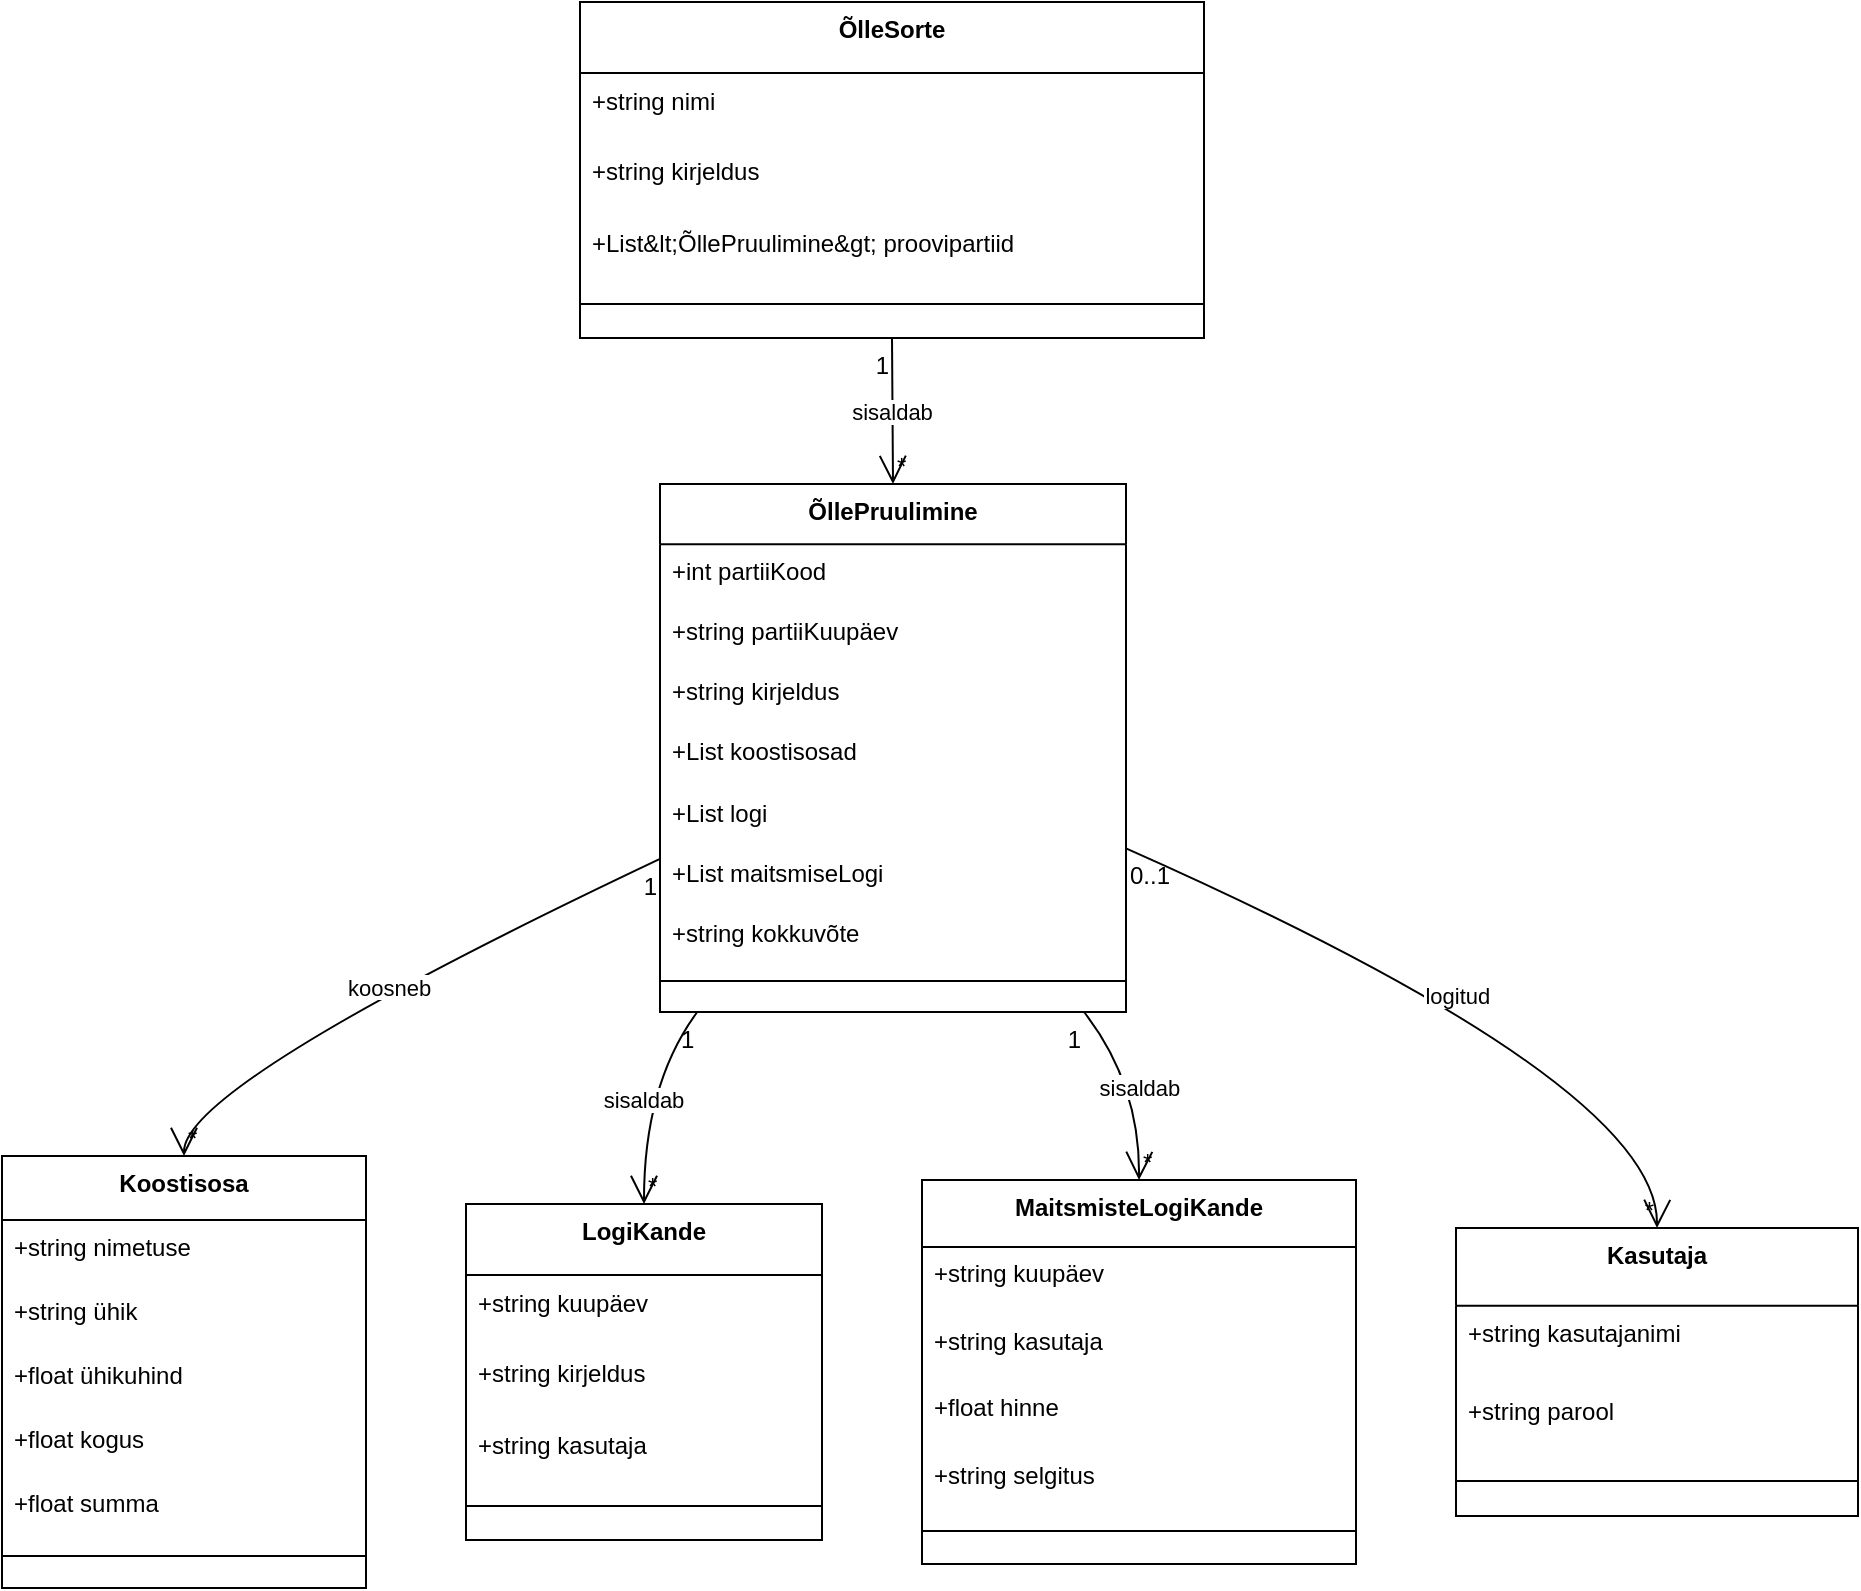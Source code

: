 <mxfile version="28.2.8">
  <diagram id="B31Ut8wu8ZViNvtE43jH" name="Page-1">
    <mxGraphModel dx="1395" dy="816" grid="1" gridSize="10" guides="1" tooltips="1" connect="1" arrows="1" fold="1" page="1" pageScale="1" pageWidth="827" pageHeight="1169" math="0" shadow="0">
      <root>
        <mxCell id="0" />
        <mxCell id="1" parent="0" />
        <mxCell id="2" value="ÕllePruulimine" style="swimlane;fontStyle=1;align=center;verticalAlign=top;childLayout=stackLayout;horizontal=1;startSize=30.118;horizontalStack=0;resizeParent=1;resizeParentMax=0;resizeLast=0;collapsible=0;marginBottom=0;" parent="1" vertex="1">
          <mxGeometry x="337" y="249" width="233" height="264" as="geometry" />
        </mxCell>
        <mxCell id="3" value="+int partiiKood" style="text;strokeColor=none;fillColor=none;align=left;verticalAlign=top;spacingLeft=4;spacingRight=4;overflow=hidden;rotatable=0;points=[[0,0.5],[1,0.5]];portConstraint=eastwest;" parent="2" vertex="1">
          <mxGeometry y="30" width="233" height="30" as="geometry" />
        </mxCell>
        <mxCell id="4" value="+string partiiKuupäev" style="text;strokeColor=none;fillColor=none;align=left;verticalAlign=top;spacingLeft=4;spacingRight=4;overflow=hidden;rotatable=0;points=[[0,0.5],[1,0.5]];portConstraint=eastwest;" parent="2" vertex="1">
          <mxGeometry y="60" width="233" height="30" as="geometry" />
        </mxCell>
        <mxCell id="5" value="+string kirjeldus" style="text;strokeColor=none;fillColor=none;align=left;verticalAlign=top;spacingLeft=4;spacingRight=4;overflow=hidden;rotatable=0;points=[[0,0.5],[1,0.5]];portConstraint=eastwest;" parent="2" vertex="1">
          <mxGeometry y="90" width="233" height="30" as="geometry" />
        </mxCell>
        <mxCell id="6" value="+List koostisosad" style="text;strokeColor=none;fillColor=none;align=left;verticalAlign=top;spacingLeft=4;spacingRight=4;overflow=hidden;rotatable=0;points=[[0,0.5],[1,0.5]];portConstraint=eastwest;" parent="2" vertex="1">
          <mxGeometry y="120" width="233" height="30" as="geometry" />
        </mxCell>
        <mxCell id="7" value="+List logi" style="text;strokeColor=none;fillColor=none;align=left;verticalAlign=top;spacingLeft=4;spacingRight=4;overflow=hidden;rotatable=0;points=[[0,0.5],[1,0.5]];portConstraint=eastwest;" parent="2" vertex="1">
          <mxGeometry y="151" width="233" height="30" as="geometry" />
        </mxCell>
        <mxCell id="8" value="+List maitsmiseLogi" style="text;strokeColor=none;fillColor=none;align=left;verticalAlign=top;spacingLeft=4;spacingRight=4;overflow=hidden;rotatable=0;points=[[0,0.5],[1,0.5]];portConstraint=eastwest;" parent="2" vertex="1">
          <mxGeometry y="181" width="233" height="30" as="geometry" />
        </mxCell>
        <mxCell id="9" value="+string kokkuvõte" style="text;strokeColor=none;fillColor=none;align=left;verticalAlign=top;spacingLeft=4;spacingRight=4;overflow=hidden;rotatable=0;points=[[0,0.5],[1,0.5]];portConstraint=eastwest;" parent="2" vertex="1">
          <mxGeometry y="211" width="233" height="30" as="geometry" />
        </mxCell>
        <mxCell id="10" style="line;strokeWidth=1;fillColor=none;align=left;verticalAlign=middle;spacingTop=-1;spacingLeft=3;spacingRight=3;rotatable=0;labelPosition=right;points=[];portConstraint=eastwest;strokeColor=inherit;" parent="2" vertex="1">
          <mxGeometry y="241" width="233" height="15" as="geometry" />
        </mxCell>
        <mxCell id="11" value="Koostisosa" style="swimlane;fontStyle=1;align=center;verticalAlign=top;childLayout=stackLayout;horizontal=1;startSize=32;horizontalStack=0;resizeParent=1;resizeParentMax=0;resizeLast=0;collapsible=0;marginBottom=0;" parent="1" vertex="1">
          <mxGeometry x="8" y="585" width="182" height="216" as="geometry" />
        </mxCell>
        <mxCell id="12" value="+string nimetuse" style="text;strokeColor=none;fillColor=none;align=left;verticalAlign=top;spacingLeft=4;spacingRight=4;overflow=hidden;rotatable=0;points=[[0,0.5],[1,0.5]];portConstraint=eastwest;" parent="11" vertex="1">
          <mxGeometry y="32" width="182" height="32" as="geometry" />
        </mxCell>
        <mxCell id="13" value="+string ühik" style="text;strokeColor=none;fillColor=none;align=left;verticalAlign=top;spacingLeft=4;spacingRight=4;overflow=hidden;rotatable=0;points=[[0,0.5],[1,0.5]];portConstraint=eastwest;" parent="11" vertex="1">
          <mxGeometry y="64" width="182" height="32" as="geometry" />
        </mxCell>
        <mxCell id="14" value="+float ühikuhind" style="text;strokeColor=none;fillColor=none;align=left;verticalAlign=top;spacingLeft=4;spacingRight=4;overflow=hidden;rotatable=0;points=[[0,0.5],[1,0.5]];portConstraint=eastwest;" parent="11" vertex="1">
          <mxGeometry y="96" width="182" height="32" as="geometry" />
        </mxCell>
        <mxCell id="15" value="+float kogus" style="text;strokeColor=none;fillColor=none;align=left;verticalAlign=top;spacingLeft=4;spacingRight=4;overflow=hidden;rotatable=0;points=[[0,0.5],[1,0.5]];portConstraint=eastwest;" parent="11" vertex="1">
          <mxGeometry y="128" width="182" height="32" as="geometry" />
        </mxCell>
        <mxCell id="16" value="+float summa" style="text;strokeColor=none;fillColor=none;align=left;verticalAlign=top;spacingLeft=4;spacingRight=4;overflow=hidden;rotatable=0;points=[[0,0.5],[1,0.5]];portConstraint=eastwest;" parent="11" vertex="1">
          <mxGeometry y="160" width="182" height="32" as="geometry" />
        </mxCell>
        <mxCell id="17" style="line;strokeWidth=1;fillColor=none;align=left;verticalAlign=middle;spacingTop=-1;spacingLeft=3;spacingRight=3;rotatable=0;labelPosition=right;points=[];portConstraint=eastwest;strokeColor=inherit;" parent="11" vertex="1">
          <mxGeometry y="192" width="182" height="16" as="geometry" />
        </mxCell>
        <mxCell id="18" value="LogiKande" style="swimlane;fontStyle=1;align=center;verticalAlign=top;childLayout=stackLayout;horizontal=1;startSize=35.556;horizontalStack=0;resizeParent=1;resizeParentMax=0;resizeLast=0;collapsible=0;marginBottom=0;" parent="1" vertex="1">
          <mxGeometry x="240" y="609" width="178" height="168" as="geometry" />
        </mxCell>
        <mxCell id="19" value="+string kuupäev" style="text;strokeColor=none;fillColor=none;align=left;verticalAlign=top;spacingLeft=4;spacingRight=4;overflow=hidden;rotatable=0;points=[[0,0.5],[1,0.5]];portConstraint=eastwest;" parent="18" vertex="1">
          <mxGeometry y="36" width="178" height="36" as="geometry" />
        </mxCell>
        <mxCell id="20" value="+string kirjeldus" style="text;strokeColor=none;fillColor=none;align=left;verticalAlign=top;spacingLeft=4;spacingRight=4;overflow=hidden;rotatable=0;points=[[0,0.5],[1,0.5]];portConstraint=eastwest;" parent="18" vertex="1">
          <mxGeometry y="71" width="178" height="36" as="geometry" />
        </mxCell>
        <mxCell id="21" value="+string kasutaja" style="text;strokeColor=none;fillColor=none;align=left;verticalAlign=top;spacingLeft=4;spacingRight=4;overflow=hidden;rotatable=0;points=[[0,0.5],[1,0.5]];portConstraint=eastwest;" parent="18" vertex="1">
          <mxGeometry y="107" width="178" height="36" as="geometry" />
        </mxCell>
        <mxCell id="22" style="line;strokeWidth=1;fillColor=none;align=left;verticalAlign=middle;spacingTop=-1;spacingLeft=3;spacingRight=3;rotatable=0;labelPosition=right;points=[];portConstraint=eastwest;strokeColor=inherit;" parent="18" vertex="1">
          <mxGeometry y="142" width="178" height="18" as="geometry" />
        </mxCell>
        <mxCell id="23" value="MaitsmisteLogiKande" style="swimlane;fontStyle=1;align=center;verticalAlign=top;childLayout=stackLayout;horizontal=1;startSize=33.455;horizontalStack=0;resizeParent=1;resizeParentMax=0;resizeLast=0;collapsible=0;marginBottom=0;" parent="1" vertex="1">
          <mxGeometry x="468" y="597" width="217" height="192" as="geometry" />
        </mxCell>
        <mxCell id="24" value="+string kuupäev" style="text;strokeColor=none;fillColor=none;align=left;verticalAlign=top;spacingLeft=4;spacingRight=4;overflow=hidden;rotatable=0;points=[[0,0.5],[1,0.5]];portConstraint=eastwest;" parent="23" vertex="1">
          <mxGeometry y="33" width="217" height="33" as="geometry" />
        </mxCell>
        <mxCell id="25" value="+string kasutaja" style="text;strokeColor=none;fillColor=none;align=left;verticalAlign=top;spacingLeft=4;spacingRight=4;overflow=hidden;rotatable=0;points=[[0,0.5],[1,0.5]];portConstraint=eastwest;" parent="23" vertex="1">
          <mxGeometry y="67" width="217" height="33" as="geometry" />
        </mxCell>
        <mxCell id="26" value="+float hinne" style="text;strokeColor=none;fillColor=none;align=left;verticalAlign=top;spacingLeft=4;spacingRight=4;overflow=hidden;rotatable=0;points=[[0,0.5],[1,0.5]];portConstraint=eastwest;" parent="23" vertex="1">
          <mxGeometry y="100" width="217" height="33" as="geometry" />
        </mxCell>
        <mxCell id="27" value="+string selgitus" style="text;strokeColor=none;fillColor=none;align=left;verticalAlign=top;spacingLeft=4;spacingRight=4;overflow=hidden;rotatable=0;points=[[0,0.5],[1,0.5]];portConstraint=eastwest;" parent="23" vertex="1">
          <mxGeometry y="134" width="217" height="33" as="geometry" />
        </mxCell>
        <mxCell id="28" style="line;strokeWidth=1;fillColor=none;align=left;verticalAlign=middle;spacingTop=-1;spacingLeft=3;spacingRight=3;rotatable=0;labelPosition=right;points=[];portConstraint=eastwest;strokeColor=inherit;" parent="23" vertex="1">
          <mxGeometry y="167" width="217" height="17" as="geometry" />
        </mxCell>
        <mxCell id="29" value="ÕlleSorte" style="swimlane;fontStyle=1;align=center;verticalAlign=top;childLayout=stackLayout;horizontal=1;startSize=35.556;horizontalStack=0;resizeParent=1;resizeParentMax=0;resizeLast=0;collapsible=0;marginBottom=0;" parent="1" vertex="1">
          <mxGeometry x="297" y="8" width="312" height="168" as="geometry" />
        </mxCell>
        <mxCell id="30" value="+string nimi" style="text;strokeColor=none;fillColor=none;align=left;verticalAlign=top;spacingLeft=4;spacingRight=4;overflow=hidden;rotatable=0;points=[[0,0.5],[1,0.5]];portConstraint=eastwest;" parent="29" vertex="1">
          <mxGeometry y="36" width="312" height="36" as="geometry" />
        </mxCell>
        <mxCell id="31" value="+string kirjeldus" style="text;strokeColor=none;fillColor=none;align=left;verticalAlign=top;spacingLeft=4;spacingRight=4;overflow=hidden;rotatable=0;points=[[0,0.5],[1,0.5]];portConstraint=eastwest;" parent="29" vertex="1">
          <mxGeometry y="71" width="312" height="36" as="geometry" />
        </mxCell>
        <mxCell id="32" value="+List&amp;lt;ÕllePruulimine&amp;gt; proovipartiid" style="text;strokeColor=none;fillColor=none;align=left;verticalAlign=top;spacingLeft=4;spacingRight=4;overflow=hidden;rotatable=0;points=[[0,0.5],[1,0.5]];portConstraint=eastwest;" parent="29" vertex="1">
          <mxGeometry y="107" width="312" height="36" as="geometry" />
        </mxCell>
        <mxCell id="33" style="line;strokeWidth=1;fillColor=none;align=left;verticalAlign=middle;spacingTop=-1;spacingLeft=3;spacingRight=3;rotatable=0;labelPosition=right;points=[];portConstraint=eastwest;strokeColor=inherit;" parent="29" vertex="1">
          <mxGeometry y="142" width="312" height="18" as="geometry" />
        </mxCell>
        <mxCell id="34" value="Kasutaja" style="swimlane;fontStyle=1;align=center;verticalAlign=top;childLayout=stackLayout;horizontal=1;startSize=38.857;horizontalStack=0;resizeParent=1;resizeParentMax=0;resizeLast=0;collapsible=0;marginBottom=0;" parent="1" vertex="1">
          <mxGeometry x="735" y="621" width="201" height="144" as="geometry" />
        </mxCell>
        <mxCell id="35" value="+string kasutajanimi" style="text;strokeColor=none;fillColor=none;align=left;verticalAlign=top;spacingLeft=4;spacingRight=4;overflow=hidden;rotatable=0;points=[[0,0.5],[1,0.5]];portConstraint=eastwest;" parent="34" vertex="1">
          <mxGeometry y="39" width="201" height="39" as="geometry" />
        </mxCell>
        <mxCell id="36" value="+string parool" style="text;strokeColor=none;fillColor=none;align=left;verticalAlign=top;spacingLeft=4;spacingRight=4;overflow=hidden;rotatable=0;points=[[0,0.5],[1,0.5]];portConstraint=eastwest;" parent="34" vertex="1">
          <mxGeometry y="78" width="201" height="39" as="geometry" />
        </mxCell>
        <mxCell id="37" style="line;strokeWidth=1;fillColor=none;align=left;verticalAlign=middle;spacingTop=-1;spacingLeft=3;spacingRight=3;rotatable=0;labelPosition=right;points=[];portConstraint=eastwest;strokeColor=inherit;" parent="34" vertex="1">
          <mxGeometry y="117" width="201" height="19" as="geometry" />
        </mxCell>
        <mxCell id="38" value="sisaldab" style="curved=1;startArrow=none;endArrow=open;endSize=12;exitX=0.5;exitY=1;entryX=0.5;entryY=0;" parent="1" source="29" target="2" edge="1">
          <mxGeometry relative="1" as="geometry">
            <Array as="points" />
          </mxGeometry>
        </mxCell>
        <mxCell id="39" value="1" style="edgeLabel;resizable=0;labelBackgroundColor=none;fontSize=12;align=right;verticalAlign=top;" parent="38" vertex="1">
          <mxGeometry x="-1" relative="1" as="geometry" />
        </mxCell>
        <mxCell id="40" value="*" style="edgeLabel;resizable=0;labelBackgroundColor=none;fontSize=12;align=left;verticalAlign=bottom;" parent="38" vertex="1">
          <mxGeometry x="1" relative="1" as="geometry" />
        </mxCell>
        <mxCell id="41" value="koosneb" style="curved=1;startArrow=none;endArrow=open;endSize=12;exitX=0;exitY=0.71;entryX=0.5;entryY=0;" parent="1" source="2" target="11" edge="1">
          <mxGeometry relative="1" as="geometry">
            <Array as="points">
              <mxPoint x="99" y="549" />
            </Array>
          </mxGeometry>
        </mxCell>
        <mxCell id="42" value="1" style="edgeLabel;resizable=0;labelBackgroundColor=none;fontSize=12;align=right;verticalAlign=top;" parent="41" vertex="1">
          <mxGeometry x="-1" relative="1" as="geometry" />
        </mxCell>
        <mxCell id="43" value="*" style="edgeLabel;resizable=0;labelBackgroundColor=none;fontSize=12;align=left;verticalAlign=bottom;" parent="41" vertex="1">
          <mxGeometry x="1" relative="1" as="geometry" />
        </mxCell>
        <mxCell id="44" value="sisaldab" style="curved=1;startArrow=none;endArrow=open;endSize=12;exitX=0.08;exitY=1;entryX=0.5;entryY=0;" parent="1" source="2" target="18" edge="1">
          <mxGeometry relative="1" as="geometry">
            <Array as="points">
              <mxPoint x="329" y="549" />
            </Array>
          </mxGeometry>
        </mxCell>
        <mxCell id="45" value="1" style="edgeLabel;resizable=0;labelBackgroundColor=none;fontSize=12;align=right;verticalAlign=top;" parent="44" vertex="1">
          <mxGeometry x="-1" relative="1" as="geometry" />
        </mxCell>
        <mxCell id="46" value="*" style="edgeLabel;resizable=0;labelBackgroundColor=none;fontSize=12;align=left;verticalAlign=bottom;" parent="44" vertex="1">
          <mxGeometry x="1" relative="1" as="geometry" />
        </mxCell>
        <mxCell id="47" value="sisaldab" style="curved=1;startArrow=none;endArrow=open;endSize=12;exitX=0.91;exitY=1;entryX=0.5;entryY=0;" parent="1" source="2" target="23" edge="1">
          <mxGeometry relative="1" as="geometry">
            <Array as="points">
              <mxPoint x="577" y="549" />
            </Array>
          </mxGeometry>
        </mxCell>
        <mxCell id="48" value="1" style="edgeLabel;resizable=0;labelBackgroundColor=none;fontSize=12;align=right;verticalAlign=top;" parent="47" vertex="1">
          <mxGeometry x="-1" relative="1" as="geometry" />
        </mxCell>
        <mxCell id="49" value="*" style="edgeLabel;resizable=0;labelBackgroundColor=none;fontSize=12;align=left;verticalAlign=bottom;" parent="47" vertex="1">
          <mxGeometry x="1" relative="1" as="geometry" />
        </mxCell>
        <mxCell id="50" value="logitud" style="curved=1;startArrow=none;endArrow=open;endSize=12;exitX=1;exitY=0.69;entryX=0.5;entryY=0;" parent="1" source="2" target="34" edge="1">
          <mxGeometry relative="1" as="geometry">
            <Array as="points">
              <mxPoint x="836" y="549" />
            </Array>
          </mxGeometry>
        </mxCell>
        <mxCell id="51" value="0..1" style="edgeLabel;resizable=0;labelBackgroundColor=none;fontSize=12;align=left;verticalAlign=top;" parent="50" vertex="1">
          <mxGeometry x="-1" relative="1" as="geometry" />
        </mxCell>
        <mxCell id="52" value="*" style="edgeLabel;resizable=0;labelBackgroundColor=none;fontSize=12;align=right;verticalAlign=bottom;" parent="50" vertex="1">
          <mxGeometry x="1" relative="1" as="geometry" />
        </mxCell>
      </root>
    </mxGraphModel>
  </diagram>
</mxfile>
